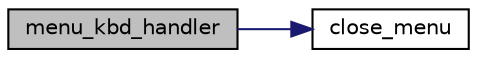 digraph "menu_kbd_handler"
{
 // LATEX_PDF_SIZE
  edge [fontname="Helvetica",fontsize="10",labelfontname="Helvetica",labelfontsize="10"];
  node [fontname="Helvetica",fontsize="10",shape=record];
  rankdir="LR";
  Node1 [label="menu_kbd_handler",height=0.2,width=0.4,color="black", fillcolor="grey75", style="filled", fontcolor="black",tooltip="Handles the data received from the keyboard interrupts, during the game."];
  Node1 -> Node2 [color="midnightblue",fontsize="10",style="solid",fontname="Helvetica"];
  Node2 [label="close_menu",height=0.2,width=0.4,color="black", fillcolor="white", style="filled",URL="$group__menu.html#gac8bcb2255709a4442dafba681afd419d",tooltip="Closes the menu."];
}
